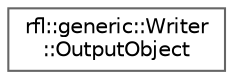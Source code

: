 digraph "类继承关系图"
{
 // LATEX_PDF_SIZE
  bgcolor="transparent";
  edge [fontname=Helvetica,fontsize=10,labelfontname=Helvetica,labelfontsize=10];
  node [fontname=Helvetica,fontsize=10,shape=box,height=0.2,width=0.4];
  rankdir="LR";
  Node0 [id="Node000000",label="rfl::generic::Writer\l::OutputObject",height=0.2,width=0.4,color="grey40", fillcolor="white", style="filled",URL="$structrfl_1_1generic_1_1_writer_1_1_output_object.html",tooltip=" "];
}
